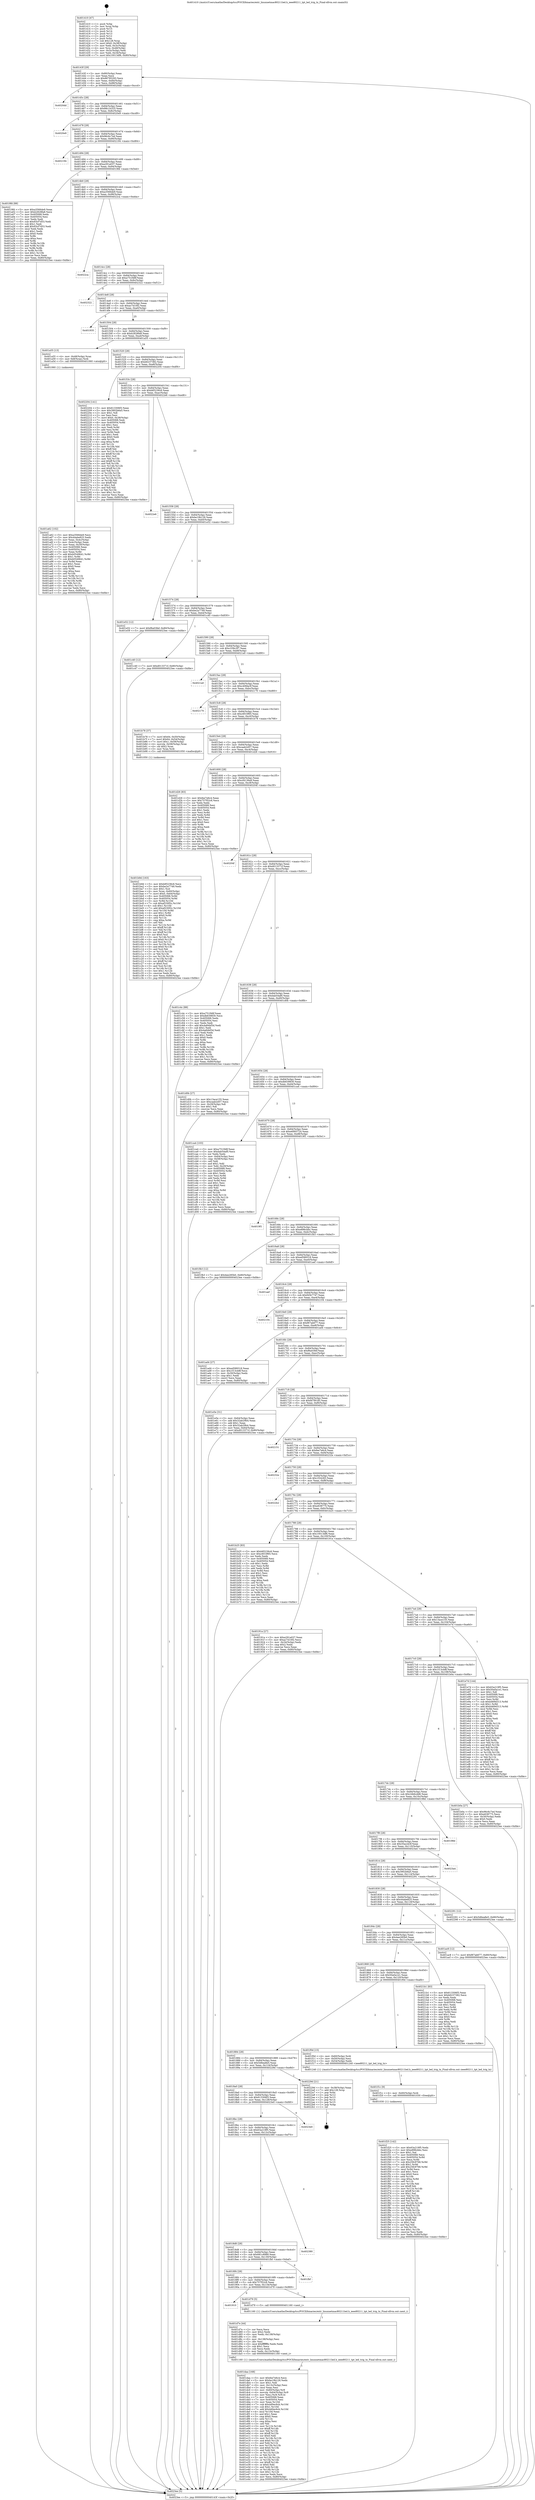 digraph "0x401410" {
  label = "0x401410 (/mnt/c/Users/mathe/Desktop/tcc/POCII/binaries/extr_linuxnetmac80211led.h_ieee80211_tpt_led_trig_tx_Final-ollvm.out::main(0))"
  labelloc = "t"
  node[shape=record]

  Entry [label="",width=0.3,height=0.3,shape=circle,fillcolor=black,style=filled]
  "0x40143f" [label="{
     0x40143f [29]\l
     | [instrs]\l
     &nbsp;&nbsp;0x40143f \<+3\>: mov -0x80(%rbp),%eax\l
     &nbsp;&nbsp;0x401442 \<+2\>: mov %eax,%ecx\l
     &nbsp;&nbsp;0x401444 \<+6\>: sub $0x86785293,%ecx\l
     &nbsp;&nbsp;0x40144a \<+6\>: mov %eax,-0x84(%rbp)\l
     &nbsp;&nbsp;0x401450 \<+6\>: mov %ecx,-0x88(%rbp)\l
     &nbsp;&nbsp;0x401456 \<+6\>: je 00000000004020dd \<main+0xccd\>\l
  }"]
  "0x4020dd" [label="{
     0x4020dd\l
  }", style=dashed]
  "0x40145c" [label="{
     0x40145c [28]\l
     | [instrs]\l
     &nbsp;&nbsp;0x40145c \<+5\>: jmp 0000000000401461 \<main+0x51\>\l
     &nbsp;&nbsp;0x401461 \<+6\>: mov -0x84(%rbp),%eax\l
     &nbsp;&nbsp;0x401467 \<+5\>: sub $0x88c1b325,%eax\l
     &nbsp;&nbsp;0x40146c \<+6\>: mov %eax,-0x8c(%rbp)\l
     &nbsp;&nbsp;0x401472 \<+6\>: je 00000000004020e9 \<main+0xcd9\>\l
  }"]
  Exit [label="",width=0.3,height=0.3,shape=circle,fillcolor=black,style=filled,peripheries=2]
  "0x4020e9" [label="{
     0x4020e9\l
  }", style=dashed]
  "0x401478" [label="{
     0x401478 [28]\l
     | [instrs]\l
     &nbsp;&nbsp;0x401478 \<+5\>: jmp 000000000040147d \<main+0x6d\>\l
     &nbsp;&nbsp;0x40147d \<+6\>: mov -0x84(%rbp),%eax\l
     &nbsp;&nbsp;0x401483 \<+5\>: sub $0x96c6c7ed,%eax\l
     &nbsp;&nbsp;0x401488 \<+6\>: mov %eax,-0x90(%rbp)\l
     &nbsp;&nbsp;0x40148e \<+6\>: je 0000000000402194 \<main+0xd84\>\l
  }"]
  "0x401f25" [label="{
     0x401f25 [142]\l
     | [instrs]\l
     &nbsp;&nbsp;0x401f25 \<+5\>: mov $0x63a219f5,%edx\l
     &nbsp;&nbsp;0x401f2a \<+5\>: mov $0xe896cbbc,%esi\l
     &nbsp;&nbsp;0x401f2f \<+2\>: mov $0x1,%al\l
     &nbsp;&nbsp;0x401f31 \<+7\>: mov 0x405068,%ecx\l
     &nbsp;&nbsp;0x401f38 \<+8\>: mov 0x405054,%r8d\l
     &nbsp;&nbsp;0x401f40 \<+3\>: mov %ecx,%r9d\l
     &nbsp;&nbsp;0x401f43 \<+7\>: sub $0x25fc9768,%r9d\l
     &nbsp;&nbsp;0x401f4a \<+4\>: sub $0x1,%r9d\l
     &nbsp;&nbsp;0x401f4e \<+7\>: add $0x25fc9768,%r9d\l
     &nbsp;&nbsp;0x401f55 \<+4\>: imul %r9d,%ecx\l
     &nbsp;&nbsp;0x401f59 \<+3\>: and $0x1,%ecx\l
     &nbsp;&nbsp;0x401f5c \<+3\>: cmp $0x0,%ecx\l
     &nbsp;&nbsp;0x401f5f \<+4\>: sete %r10b\l
     &nbsp;&nbsp;0x401f63 \<+4\>: cmp $0xa,%r8d\l
     &nbsp;&nbsp;0x401f67 \<+4\>: setl %r11b\l
     &nbsp;&nbsp;0x401f6b \<+3\>: mov %r10b,%bl\l
     &nbsp;&nbsp;0x401f6e \<+3\>: xor $0xff,%bl\l
     &nbsp;&nbsp;0x401f71 \<+3\>: mov %r11b,%r14b\l
     &nbsp;&nbsp;0x401f74 \<+4\>: xor $0xff,%r14b\l
     &nbsp;&nbsp;0x401f78 \<+2\>: xor $0x1,%al\l
     &nbsp;&nbsp;0x401f7a \<+3\>: mov %bl,%r15b\l
     &nbsp;&nbsp;0x401f7d \<+4\>: and $0xff,%r15b\l
     &nbsp;&nbsp;0x401f81 \<+3\>: and %al,%r10b\l
     &nbsp;&nbsp;0x401f84 \<+3\>: mov %r14b,%r12b\l
     &nbsp;&nbsp;0x401f87 \<+4\>: and $0xff,%r12b\l
     &nbsp;&nbsp;0x401f8b \<+3\>: and %al,%r11b\l
     &nbsp;&nbsp;0x401f8e \<+3\>: or %r10b,%r15b\l
     &nbsp;&nbsp;0x401f91 \<+3\>: or %r11b,%r12b\l
     &nbsp;&nbsp;0x401f94 \<+3\>: xor %r12b,%r15b\l
     &nbsp;&nbsp;0x401f97 \<+3\>: or %r14b,%bl\l
     &nbsp;&nbsp;0x401f9a \<+3\>: xor $0xff,%bl\l
     &nbsp;&nbsp;0x401f9d \<+2\>: or $0x1,%al\l
     &nbsp;&nbsp;0x401f9f \<+2\>: and %al,%bl\l
     &nbsp;&nbsp;0x401fa1 \<+3\>: or %bl,%r15b\l
     &nbsp;&nbsp;0x401fa4 \<+4\>: test $0x1,%r15b\l
     &nbsp;&nbsp;0x401fa8 \<+3\>: cmovne %esi,%edx\l
     &nbsp;&nbsp;0x401fab \<+3\>: mov %edx,-0x80(%rbp)\l
     &nbsp;&nbsp;0x401fae \<+5\>: jmp 00000000004023ee \<main+0xfde\>\l
  }"]
  "0x402194" [label="{
     0x402194\l
  }", style=dashed]
  "0x401494" [label="{
     0x401494 [28]\l
     | [instrs]\l
     &nbsp;&nbsp;0x401494 \<+5\>: jmp 0000000000401499 \<main+0x89\>\l
     &nbsp;&nbsp;0x401499 \<+6\>: mov -0x84(%rbp),%eax\l
     &nbsp;&nbsp;0x40149f \<+5\>: sub $0xa291a037,%eax\l
     &nbsp;&nbsp;0x4014a4 \<+6\>: mov %eax,-0x94(%rbp)\l
     &nbsp;&nbsp;0x4014aa \<+6\>: je 00000000004019fd \<main+0x5ed\>\l
  }"]
  "0x401f1c" [label="{
     0x401f1c [9]\l
     | [instrs]\l
     &nbsp;&nbsp;0x401f1c \<+4\>: mov -0x60(%rbp),%rdi\l
     &nbsp;&nbsp;0x401f20 \<+5\>: call 0000000000401030 \<free@plt\>\l
     | [calls]\l
     &nbsp;&nbsp;0x401030 \{1\} (unknown)\l
  }"]
  "0x4019fd" [label="{
     0x4019fd [88]\l
     | [instrs]\l
     &nbsp;&nbsp;0x4019fd \<+5\>: mov $0xa3566de9,%eax\l
     &nbsp;&nbsp;0x401a02 \<+5\>: mov $0xb2828fa8,%ecx\l
     &nbsp;&nbsp;0x401a07 \<+7\>: mov 0x405068,%edx\l
     &nbsp;&nbsp;0x401a0e \<+7\>: mov 0x405054,%esi\l
     &nbsp;&nbsp;0x401a15 \<+2\>: mov %edx,%edi\l
     &nbsp;&nbsp;0x401a17 \<+6\>: sub $0x93cf7d53,%edi\l
     &nbsp;&nbsp;0x401a1d \<+3\>: sub $0x1,%edi\l
     &nbsp;&nbsp;0x401a20 \<+6\>: add $0x93cf7d53,%edi\l
     &nbsp;&nbsp;0x401a26 \<+3\>: imul %edi,%edx\l
     &nbsp;&nbsp;0x401a29 \<+3\>: and $0x1,%edx\l
     &nbsp;&nbsp;0x401a2c \<+3\>: cmp $0x0,%edx\l
     &nbsp;&nbsp;0x401a2f \<+4\>: sete %r8b\l
     &nbsp;&nbsp;0x401a33 \<+3\>: cmp $0xa,%esi\l
     &nbsp;&nbsp;0x401a36 \<+4\>: setl %r9b\l
     &nbsp;&nbsp;0x401a3a \<+3\>: mov %r8b,%r10b\l
     &nbsp;&nbsp;0x401a3d \<+3\>: and %r9b,%r10b\l
     &nbsp;&nbsp;0x401a40 \<+3\>: xor %r9b,%r8b\l
     &nbsp;&nbsp;0x401a43 \<+3\>: or %r8b,%r10b\l
     &nbsp;&nbsp;0x401a46 \<+4\>: test $0x1,%r10b\l
     &nbsp;&nbsp;0x401a4a \<+3\>: cmovne %ecx,%eax\l
     &nbsp;&nbsp;0x401a4d \<+3\>: mov %eax,-0x80(%rbp)\l
     &nbsp;&nbsp;0x401a50 \<+5\>: jmp 00000000004023ee \<main+0xfde\>\l
  }"]
  "0x4014b0" [label="{
     0x4014b0 [28]\l
     | [instrs]\l
     &nbsp;&nbsp;0x4014b0 \<+5\>: jmp 00000000004014b5 \<main+0xa5\>\l
     &nbsp;&nbsp;0x4014b5 \<+6\>: mov -0x84(%rbp),%eax\l
     &nbsp;&nbsp;0x4014bb \<+5\>: sub $0xa3566de9,%eax\l
     &nbsp;&nbsp;0x4014c0 \<+6\>: mov %eax,-0x98(%rbp)\l
     &nbsp;&nbsp;0x4014c6 \<+6\>: je 00000000004022ca \<main+0xeba\>\l
  }"]
  "0x401daa" [label="{
     0x401daa [168]\l
     | [instrs]\l
     &nbsp;&nbsp;0x401daa \<+5\>: mov $0xfee7e6c4,%ecx\l
     &nbsp;&nbsp;0x401daf \<+5\>: mov $0xbe19b126,%edx\l
     &nbsp;&nbsp;0x401db4 \<+3\>: mov $0x1,%dil\l
     &nbsp;&nbsp;0x401db7 \<+6\>: mov -0x13c(%rbp),%esi\l
     &nbsp;&nbsp;0x401dbd \<+3\>: imul %eax,%esi\l
     &nbsp;&nbsp;0x401dc0 \<+4\>: mov -0x60(%rbp),%r8\l
     &nbsp;&nbsp;0x401dc4 \<+4\>: movslq -0x64(%rbp),%r9\l
     &nbsp;&nbsp;0x401dc8 \<+4\>: mov %esi,(%r8,%r9,4)\l
     &nbsp;&nbsp;0x401dcc \<+7\>: mov 0x405068,%eax\l
     &nbsp;&nbsp;0x401dd3 \<+7\>: mov 0x405054,%esi\l
     &nbsp;&nbsp;0x401dda \<+3\>: mov %eax,%r10d\l
     &nbsp;&nbsp;0x401ddd \<+7\>: sub $0x4d0ec6cb,%r10d\l
     &nbsp;&nbsp;0x401de4 \<+4\>: sub $0x1,%r10d\l
     &nbsp;&nbsp;0x401de8 \<+7\>: add $0x4d0ec6cb,%r10d\l
     &nbsp;&nbsp;0x401def \<+4\>: imul %r10d,%eax\l
     &nbsp;&nbsp;0x401df3 \<+3\>: and $0x1,%eax\l
     &nbsp;&nbsp;0x401df6 \<+3\>: cmp $0x0,%eax\l
     &nbsp;&nbsp;0x401df9 \<+4\>: sete %r11b\l
     &nbsp;&nbsp;0x401dfd \<+3\>: cmp $0xa,%esi\l
     &nbsp;&nbsp;0x401e00 \<+3\>: setl %bl\l
     &nbsp;&nbsp;0x401e03 \<+3\>: mov %r11b,%r14b\l
     &nbsp;&nbsp;0x401e06 \<+4\>: xor $0xff,%r14b\l
     &nbsp;&nbsp;0x401e0a \<+3\>: mov %bl,%r15b\l
     &nbsp;&nbsp;0x401e0d \<+4\>: xor $0xff,%r15b\l
     &nbsp;&nbsp;0x401e11 \<+4\>: xor $0x0,%dil\l
     &nbsp;&nbsp;0x401e15 \<+3\>: mov %r14b,%r12b\l
     &nbsp;&nbsp;0x401e18 \<+4\>: and $0x0,%r12b\l
     &nbsp;&nbsp;0x401e1c \<+3\>: and %dil,%r11b\l
     &nbsp;&nbsp;0x401e1f \<+3\>: mov %r15b,%r13b\l
     &nbsp;&nbsp;0x401e22 \<+4\>: and $0x0,%r13b\l
     &nbsp;&nbsp;0x401e26 \<+3\>: and %dil,%bl\l
     &nbsp;&nbsp;0x401e29 \<+3\>: or %r11b,%r12b\l
     &nbsp;&nbsp;0x401e2c \<+3\>: or %bl,%r13b\l
     &nbsp;&nbsp;0x401e2f \<+3\>: xor %r13b,%r12b\l
     &nbsp;&nbsp;0x401e32 \<+3\>: or %r15b,%r14b\l
     &nbsp;&nbsp;0x401e35 \<+4\>: xor $0xff,%r14b\l
     &nbsp;&nbsp;0x401e39 \<+4\>: or $0x0,%dil\l
     &nbsp;&nbsp;0x401e3d \<+3\>: and %dil,%r14b\l
     &nbsp;&nbsp;0x401e40 \<+3\>: or %r14b,%r12b\l
     &nbsp;&nbsp;0x401e43 \<+4\>: test $0x1,%r12b\l
     &nbsp;&nbsp;0x401e47 \<+3\>: cmovne %edx,%ecx\l
     &nbsp;&nbsp;0x401e4a \<+3\>: mov %ecx,-0x80(%rbp)\l
     &nbsp;&nbsp;0x401e4d \<+5\>: jmp 00000000004023ee \<main+0xfde\>\l
  }"]
  "0x4022ca" [label="{
     0x4022ca\l
  }", style=dashed]
  "0x4014cc" [label="{
     0x4014cc [28]\l
     | [instrs]\l
     &nbsp;&nbsp;0x4014cc \<+5\>: jmp 00000000004014d1 \<main+0xc1\>\l
     &nbsp;&nbsp;0x4014d1 \<+6\>: mov -0x84(%rbp),%eax\l
     &nbsp;&nbsp;0x4014d7 \<+5\>: sub $0xa751f48f,%eax\l
     &nbsp;&nbsp;0x4014dc \<+6\>: mov %eax,-0x9c(%rbp)\l
     &nbsp;&nbsp;0x4014e2 \<+6\>: je 0000000000402322 \<main+0xf12\>\l
  }"]
  "0x401d7e" [label="{
     0x401d7e [44]\l
     | [instrs]\l
     &nbsp;&nbsp;0x401d7e \<+2\>: xor %ecx,%ecx\l
     &nbsp;&nbsp;0x401d80 \<+5\>: mov $0x2,%edx\l
     &nbsp;&nbsp;0x401d85 \<+6\>: mov %edx,-0x138(%rbp)\l
     &nbsp;&nbsp;0x401d8b \<+1\>: cltd\l
     &nbsp;&nbsp;0x401d8c \<+6\>: mov -0x138(%rbp),%esi\l
     &nbsp;&nbsp;0x401d92 \<+2\>: idiv %esi\l
     &nbsp;&nbsp;0x401d94 \<+6\>: imul $0xfffffffe,%edx,%edx\l
     &nbsp;&nbsp;0x401d9a \<+3\>: sub $0x1,%ecx\l
     &nbsp;&nbsp;0x401d9d \<+2\>: sub %ecx,%edx\l
     &nbsp;&nbsp;0x401d9f \<+6\>: mov %edx,-0x13c(%rbp)\l
     &nbsp;&nbsp;0x401da5 \<+5\>: call 0000000000401160 \<next_i\>\l
     | [calls]\l
     &nbsp;&nbsp;0x401160 \{1\} (/mnt/c/Users/mathe/Desktop/tcc/POCII/binaries/extr_linuxnetmac80211led.h_ieee80211_tpt_led_trig_tx_Final-ollvm.out::next_i)\l
  }"]
  "0x402322" [label="{
     0x402322\l
  }", style=dashed]
  "0x4014e8" [label="{
     0x4014e8 [28]\l
     | [instrs]\l
     &nbsp;&nbsp;0x4014e8 \<+5\>: jmp 00000000004014ed \<main+0xdd\>\l
     &nbsp;&nbsp;0x4014ed \<+6\>: mov -0x84(%rbp),%eax\l
     &nbsp;&nbsp;0x4014f3 \<+5\>: sub $0xac7d10f2,%eax\l
     &nbsp;&nbsp;0x4014f8 \<+6\>: mov %eax,-0xa0(%rbp)\l
     &nbsp;&nbsp;0x4014fe \<+6\>: je 0000000000401935 \<main+0x525\>\l
  }"]
  "0x401910" [label="{
     0x401910\l
  }", style=dashed]
  "0x401935" [label="{
     0x401935\l
  }", style=dashed]
  "0x401504" [label="{
     0x401504 [28]\l
     | [instrs]\l
     &nbsp;&nbsp;0x401504 \<+5\>: jmp 0000000000401509 \<main+0xf9\>\l
     &nbsp;&nbsp;0x401509 \<+6\>: mov -0x84(%rbp),%eax\l
     &nbsp;&nbsp;0x40150f \<+5\>: sub $0xb2828fa8,%eax\l
     &nbsp;&nbsp;0x401514 \<+6\>: mov %eax,-0xa4(%rbp)\l
     &nbsp;&nbsp;0x40151a \<+6\>: je 0000000000401a55 \<main+0x645\>\l
  }"]
  "0x401d79" [label="{
     0x401d79 [5]\l
     | [instrs]\l
     &nbsp;&nbsp;0x401d79 \<+5\>: call 0000000000401160 \<next_i\>\l
     | [calls]\l
     &nbsp;&nbsp;0x401160 \{1\} (/mnt/c/Users/mathe/Desktop/tcc/POCII/binaries/extr_linuxnetmac80211led.h_ieee80211_tpt_led_trig_tx_Final-ollvm.out::next_i)\l
  }"]
  "0x401a55" [label="{
     0x401a55 [13]\l
     | [instrs]\l
     &nbsp;&nbsp;0x401a55 \<+4\>: mov -0x48(%rbp),%rax\l
     &nbsp;&nbsp;0x401a59 \<+4\>: mov 0x8(%rax),%rdi\l
     &nbsp;&nbsp;0x401a5d \<+5\>: call 0000000000401060 \<atoi@plt\>\l
     | [calls]\l
     &nbsp;&nbsp;0x401060 \{1\} (unknown)\l
  }"]
  "0x401520" [label="{
     0x401520 [28]\l
     | [instrs]\l
     &nbsp;&nbsp;0x401520 \<+5\>: jmp 0000000000401525 \<main+0x115\>\l
     &nbsp;&nbsp;0x401525 \<+6\>: mov -0x84(%rbp),%eax\l
     &nbsp;&nbsp;0x40152b \<+5\>: sub $0xb6237382,%eax\l
     &nbsp;&nbsp;0x401530 \<+6\>: mov %eax,-0xa8(%rbp)\l
     &nbsp;&nbsp;0x401536 \<+6\>: je 0000000000402204 \<main+0xdf4\>\l
  }"]
  "0x4018f4" [label="{
     0x4018f4 [28]\l
     | [instrs]\l
     &nbsp;&nbsp;0x4018f4 \<+5\>: jmp 00000000004018f9 \<main+0x4e9\>\l
     &nbsp;&nbsp;0x4018f9 \<+6\>: mov -0x84(%rbp),%eax\l
     &nbsp;&nbsp;0x4018ff \<+5\>: sub $0x757f52c6,%eax\l
     &nbsp;&nbsp;0x401904 \<+6\>: mov %eax,-0x134(%rbp)\l
     &nbsp;&nbsp;0x40190a \<+6\>: je 0000000000401d79 \<main+0x969\>\l
  }"]
  "0x402204" [label="{
     0x402204 [141]\l
     | [instrs]\l
     &nbsp;&nbsp;0x402204 \<+5\>: mov $0x613306f3,%eax\l
     &nbsp;&nbsp;0x402209 \<+5\>: mov $0x3902b6a5,%ecx\l
     &nbsp;&nbsp;0x40220e \<+2\>: mov $0x1,%dl\l
     &nbsp;&nbsp;0x402210 \<+2\>: xor %esi,%esi\l
     &nbsp;&nbsp;0x402212 \<+7\>: movl $0x0,-0x38(%rbp)\l
     &nbsp;&nbsp;0x402219 \<+7\>: mov 0x405068,%edi\l
     &nbsp;&nbsp;0x402220 \<+8\>: mov 0x405054,%r8d\l
     &nbsp;&nbsp;0x402228 \<+3\>: sub $0x1,%esi\l
     &nbsp;&nbsp;0x40222b \<+3\>: mov %edi,%r9d\l
     &nbsp;&nbsp;0x40222e \<+3\>: add %esi,%r9d\l
     &nbsp;&nbsp;0x402231 \<+4\>: imul %r9d,%edi\l
     &nbsp;&nbsp;0x402235 \<+3\>: and $0x1,%edi\l
     &nbsp;&nbsp;0x402238 \<+3\>: cmp $0x0,%edi\l
     &nbsp;&nbsp;0x40223b \<+4\>: sete %r10b\l
     &nbsp;&nbsp;0x40223f \<+4\>: cmp $0xa,%r8d\l
     &nbsp;&nbsp;0x402243 \<+4\>: setl %r11b\l
     &nbsp;&nbsp;0x402247 \<+3\>: mov %r10b,%bl\l
     &nbsp;&nbsp;0x40224a \<+3\>: xor $0xff,%bl\l
     &nbsp;&nbsp;0x40224d \<+3\>: mov %r11b,%r14b\l
     &nbsp;&nbsp;0x402250 \<+4\>: xor $0xff,%r14b\l
     &nbsp;&nbsp;0x402254 \<+3\>: xor $0x1,%dl\l
     &nbsp;&nbsp;0x402257 \<+3\>: mov %bl,%r15b\l
     &nbsp;&nbsp;0x40225a \<+4\>: and $0xff,%r15b\l
     &nbsp;&nbsp;0x40225e \<+3\>: and %dl,%r10b\l
     &nbsp;&nbsp;0x402261 \<+3\>: mov %r14b,%r12b\l
     &nbsp;&nbsp;0x402264 \<+4\>: and $0xff,%r12b\l
     &nbsp;&nbsp;0x402268 \<+3\>: and %dl,%r11b\l
     &nbsp;&nbsp;0x40226b \<+3\>: or %r10b,%r15b\l
     &nbsp;&nbsp;0x40226e \<+3\>: or %r11b,%r12b\l
     &nbsp;&nbsp;0x402271 \<+3\>: xor %r12b,%r15b\l
     &nbsp;&nbsp;0x402274 \<+3\>: or %r14b,%bl\l
     &nbsp;&nbsp;0x402277 \<+3\>: xor $0xff,%bl\l
     &nbsp;&nbsp;0x40227a \<+3\>: or $0x1,%dl\l
     &nbsp;&nbsp;0x40227d \<+2\>: and %dl,%bl\l
     &nbsp;&nbsp;0x40227f \<+3\>: or %bl,%r15b\l
     &nbsp;&nbsp;0x402282 \<+4\>: test $0x1,%r15b\l
     &nbsp;&nbsp;0x402286 \<+3\>: cmovne %ecx,%eax\l
     &nbsp;&nbsp;0x402289 \<+3\>: mov %eax,-0x80(%rbp)\l
     &nbsp;&nbsp;0x40228c \<+5\>: jmp 00000000004023ee \<main+0xfde\>\l
  }"]
  "0x40153c" [label="{
     0x40153c [28]\l
     | [instrs]\l
     &nbsp;&nbsp;0x40153c \<+5\>: jmp 0000000000401541 \<main+0x131\>\l
     &nbsp;&nbsp;0x401541 \<+6\>: mov -0x84(%rbp),%eax\l
     &nbsp;&nbsp;0x401547 \<+5\>: sub $0xb85236c6,%eax\l
     &nbsp;&nbsp;0x40154c \<+6\>: mov %eax,-0xac(%rbp)\l
     &nbsp;&nbsp;0x401552 \<+6\>: je 00000000004022e6 \<main+0xed6\>\l
  }"]
  "0x401fbf" [label="{
     0x401fbf\l
  }", style=dashed]
  "0x4022e6" [label="{
     0x4022e6\l
  }", style=dashed]
  "0x401558" [label="{
     0x401558 [28]\l
     | [instrs]\l
     &nbsp;&nbsp;0x401558 \<+5\>: jmp 000000000040155d \<main+0x14d\>\l
     &nbsp;&nbsp;0x40155d \<+6\>: mov -0x84(%rbp),%eax\l
     &nbsp;&nbsp;0x401563 \<+5\>: sub $0xbe19b126,%eax\l
     &nbsp;&nbsp;0x401568 \<+6\>: mov %eax,-0xb0(%rbp)\l
     &nbsp;&nbsp;0x40156e \<+6\>: je 0000000000401e52 \<main+0xa42\>\l
  }"]
  "0x4018d8" [label="{
     0x4018d8 [28]\l
     | [instrs]\l
     &nbsp;&nbsp;0x4018d8 \<+5\>: jmp 00000000004018dd \<main+0x4cd\>\l
     &nbsp;&nbsp;0x4018dd \<+6\>: mov -0x84(%rbp),%eax\l
     &nbsp;&nbsp;0x4018e3 \<+5\>: sub $0x681c8989,%eax\l
     &nbsp;&nbsp;0x4018e8 \<+6\>: mov %eax,-0x130(%rbp)\l
     &nbsp;&nbsp;0x4018ee \<+6\>: je 0000000000401fbf \<main+0xbaf\>\l
  }"]
  "0x401e52" [label="{
     0x401e52 [12]\l
     | [instrs]\l
     &nbsp;&nbsp;0x401e52 \<+7\>: movl $0xf6a03fef,-0x80(%rbp)\l
     &nbsp;&nbsp;0x401e59 \<+5\>: jmp 00000000004023ee \<main+0xfde\>\l
  }"]
  "0x401574" [label="{
     0x401574 [28]\l
     | [instrs]\l
     &nbsp;&nbsp;0x401574 \<+5\>: jmp 0000000000401579 \<main+0x169\>\l
     &nbsp;&nbsp;0x401579 \<+6\>: mov -0x84(%rbp),%eax\l
     &nbsp;&nbsp;0x40157f \<+5\>: sub $0xbe2a7749,%eax\l
     &nbsp;&nbsp;0x401584 \<+6\>: mov %eax,-0xb4(%rbp)\l
     &nbsp;&nbsp;0x40158a \<+6\>: je 0000000000401c40 \<main+0x830\>\l
  }"]
  "0x402380" [label="{
     0x402380\l
  }", style=dashed]
  "0x401c40" [label="{
     0x401c40 [12]\l
     | [instrs]\l
     &nbsp;&nbsp;0x401c40 \<+7\>: movl $0xd013371f,-0x80(%rbp)\l
     &nbsp;&nbsp;0x401c47 \<+5\>: jmp 00000000004023ee \<main+0xfde\>\l
  }"]
  "0x401590" [label="{
     0x401590 [28]\l
     | [instrs]\l
     &nbsp;&nbsp;0x401590 \<+5\>: jmp 0000000000401595 \<main+0x185\>\l
     &nbsp;&nbsp;0x401595 \<+6\>: mov -0x84(%rbp),%eax\l
     &nbsp;&nbsp;0x40159b \<+5\>: sub $0xc336c3f7,%eax\l
     &nbsp;&nbsp;0x4015a0 \<+6\>: mov %eax,-0xb8(%rbp)\l
     &nbsp;&nbsp;0x4015a6 \<+6\>: je 00000000004021a0 \<main+0xd90\>\l
  }"]
  "0x4018bc" [label="{
     0x4018bc [28]\l
     | [instrs]\l
     &nbsp;&nbsp;0x4018bc \<+5\>: jmp 00000000004018c1 \<main+0x4b1\>\l
     &nbsp;&nbsp;0x4018c1 \<+6\>: mov -0x84(%rbp),%eax\l
     &nbsp;&nbsp;0x4018c7 \<+5\>: sub $0x63a219f5,%eax\l
     &nbsp;&nbsp;0x4018cc \<+6\>: mov %eax,-0x12c(%rbp)\l
     &nbsp;&nbsp;0x4018d2 \<+6\>: je 0000000000402380 \<main+0xf70\>\l
  }"]
  "0x4021a0" [label="{
     0x4021a0\l
  }", style=dashed]
  "0x4015ac" [label="{
     0x4015ac [28]\l
     | [instrs]\l
     &nbsp;&nbsp;0x4015ac \<+5\>: jmp 00000000004015b1 \<main+0x1a1\>\l
     &nbsp;&nbsp;0x4015b1 \<+6\>: mov -0x84(%rbp),%eax\l
     &nbsp;&nbsp;0x4015b7 \<+5\>: sub $0xc40fda3f,%eax\l
     &nbsp;&nbsp;0x4015bc \<+6\>: mov %eax,-0xbc(%rbp)\l
     &nbsp;&nbsp;0x4015c2 \<+6\>: je 0000000000402170 \<main+0xd60\>\l
  }"]
  "0x4023e0" [label="{
     0x4023e0\l
  }", style=dashed]
  "0x402170" [label="{
     0x402170\l
  }", style=dashed]
  "0x4015c8" [label="{
     0x4015c8 [28]\l
     | [instrs]\l
     &nbsp;&nbsp;0x4015c8 \<+5\>: jmp 00000000004015cd \<main+0x1bd\>\l
     &nbsp;&nbsp;0x4015cd \<+6\>: mov -0x84(%rbp),%eax\l
     &nbsp;&nbsp;0x4015d3 \<+5\>: sub $0xc6f10f65,%eax\l
     &nbsp;&nbsp;0x4015d8 \<+6\>: mov %eax,-0xc0(%rbp)\l
     &nbsp;&nbsp;0x4015de \<+6\>: je 0000000000401b78 \<main+0x768\>\l
  }"]
  "0x4018a0" [label="{
     0x4018a0 [28]\l
     | [instrs]\l
     &nbsp;&nbsp;0x4018a0 \<+5\>: jmp 00000000004018a5 \<main+0x495\>\l
     &nbsp;&nbsp;0x4018a5 \<+6\>: mov -0x84(%rbp),%eax\l
     &nbsp;&nbsp;0x4018ab \<+5\>: sub $0x613306f3,%eax\l
     &nbsp;&nbsp;0x4018b0 \<+6\>: mov %eax,-0x128(%rbp)\l
     &nbsp;&nbsp;0x4018b6 \<+6\>: je 00000000004023e0 \<main+0xfd0\>\l
  }"]
  "0x401b78" [label="{
     0x401b78 [37]\l
     | [instrs]\l
     &nbsp;&nbsp;0x401b78 \<+7\>: movl $0x64,-0x50(%rbp)\l
     &nbsp;&nbsp;0x401b7f \<+7\>: movl $0x64,-0x54(%rbp)\l
     &nbsp;&nbsp;0x401b86 \<+7\>: movl $0x1,-0x58(%rbp)\l
     &nbsp;&nbsp;0x401b8d \<+4\>: movslq -0x58(%rbp),%rax\l
     &nbsp;&nbsp;0x401b91 \<+4\>: shl $0x2,%rax\l
     &nbsp;&nbsp;0x401b95 \<+3\>: mov %rax,%rdi\l
     &nbsp;&nbsp;0x401b98 \<+5\>: call 0000000000401050 \<malloc@plt\>\l
     | [calls]\l
     &nbsp;&nbsp;0x401050 \{1\} (unknown)\l
  }"]
  "0x4015e4" [label="{
     0x4015e4 [28]\l
     | [instrs]\l
     &nbsp;&nbsp;0x4015e4 \<+5\>: jmp 00000000004015e9 \<main+0x1d9\>\l
     &nbsp;&nbsp;0x4015e9 \<+6\>: mov -0x84(%rbp),%eax\l
     &nbsp;&nbsp;0x4015ef \<+5\>: sub $0xcaab2d57,%eax\l
     &nbsp;&nbsp;0x4015f4 \<+6\>: mov %eax,-0xc4(%rbp)\l
     &nbsp;&nbsp;0x4015fa \<+6\>: je 0000000000401d26 \<main+0x916\>\l
  }"]
  "0x40229d" [label="{
     0x40229d [21]\l
     | [instrs]\l
     &nbsp;&nbsp;0x40229d \<+3\>: mov -0x38(%rbp),%eax\l
     &nbsp;&nbsp;0x4022a0 \<+7\>: add $0x128,%rsp\l
     &nbsp;&nbsp;0x4022a7 \<+1\>: pop %rbx\l
     &nbsp;&nbsp;0x4022a8 \<+2\>: pop %r12\l
     &nbsp;&nbsp;0x4022aa \<+2\>: pop %r13\l
     &nbsp;&nbsp;0x4022ac \<+2\>: pop %r14\l
     &nbsp;&nbsp;0x4022ae \<+2\>: pop %r15\l
     &nbsp;&nbsp;0x4022b0 \<+1\>: pop %rbp\l
     &nbsp;&nbsp;0x4022b1 \<+1\>: ret\l
  }"]
  "0x401d26" [label="{
     0x401d26 [83]\l
     | [instrs]\l
     &nbsp;&nbsp;0x401d26 \<+5\>: mov $0xfee7e6c4,%eax\l
     &nbsp;&nbsp;0x401d2b \<+5\>: mov $0x757f52c6,%ecx\l
     &nbsp;&nbsp;0x401d30 \<+2\>: xor %edx,%edx\l
     &nbsp;&nbsp;0x401d32 \<+7\>: mov 0x405068,%esi\l
     &nbsp;&nbsp;0x401d39 \<+7\>: mov 0x405054,%edi\l
     &nbsp;&nbsp;0x401d40 \<+3\>: sub $0x1,%edx\l
     &nbsp;&nbsp;0x401d43 \<+3\>: mov %esi,%r8d\l
     &nbsp;&nbsp;0x401d46 \<+3\>: add %edx,%r8d\l
     &nbsp;&nbsp;0x401d49 \<+4\>: imul %r8d,%esi\l
     &nbsp;&nbsp;0x401d4d \<+3\>: and $0x1,%esi\l
     &nbsp;&nbsp;0x401d50 \<+3\>: cmp $0x0,%esi\l
     &nbsp;&nbsp;0x401d53 \<+4\>: sete %r9b\l
     &nbsp;&nbsp;0x401d57 \<+3\>: cmp $0xa,%edi\l
     &nbsp;&nbsp;0x401d5a \<+4\>: setl %r10b\l
     &nbsp;&nbsp;0x401d5e \<+3\>: mov %r9b,%r11b\l
     &nbsp;&nbsp;0x401d61 \<+3\>: and %r10b,%r11b\l
     &nbsp;&nbsp;0x401d64 \<+3\>: xor %r10b,%r9b\l
     &nbsp;&nbsp;0x401d67 \<+3\>: or %r9b,%r11b\l
     &nbsp;&nbsp;0x401d6a \<+4\>: test $0x1,%r11b\l
     &nbsp;&nbsp;0x401d6e \<+3\>: cmovne %ecx,%eax\l
     &nbsp;&nbsp;0x401d71 \<+3\>: mov %eax,-0x80(%rbp)\l
     &nbsp;&nbsp;0x401d74 \<+5\>: jmp 00000000004023ee \<main+0xfde\>\l
  }"]
  "0x401600" [label="{
     0x401600 [28]\l
     | [instrs]\l
     &nbsp;&nbsp;0x401600 \<+5\>: jmp 0000000000401605 \<main+0x1f5\>\l
     &nbsp;&nbsp;0x401605 \<+6\>: mov -0x84(%rbp),%eax\l
     &nbsp;&nbsp;0x40160b \<+5\>: sub $0xcf4136a9,%eax\l
     &nbsp;&nbsp;0x401610 \<+6\>: mov %eax,-0xc8(%rbp)\l
     &nbsp;&nbsp;0x401616 \<+6\>: je 000000000040204f \<main+0xc3f\>\l
  }"]
  "0x401884" [label="{
     0x401884 [28]\l
     | [instrs]\l
     &nbsp;&nbsp;0x401884 \<+5\>: jmp 0000000000401889 \<main+0x479\>\l
     &nbsp;&nbsp;0x401889 \<+6\>: mov -0x84(%rbp),%eax\l
     &nbsp;&nbsp;0x40188f \<+5\>: sub $0x5d6ea8e5,%eax\l
     &nbsp;&nbsp;0x401894 \<+6\>: mov %eax,-0x124(%rbp)\l
     &nbsp;&nbsp;0x40189a \<+6\>: je 000000000040229d \<main+0xe8d\>\l
  }"]
  "0x40204f" [label="{
     0x40204f\l
  }", style=dashed]
  "0x40161c" [label="{
     0x40161c [28]\l
     | [instrs]\l
     &nbsp;&nbsp;0x40161c \<+5\>: jmp 0000000000401621 \<main+0x211\>\l
     &nbsp;&nbsp;0x401621 \<+6\>: mov -0x84(%rbp),%eax\l
     &nbsp;&nbsp;0x401627 \<+5\>: sub $0xd013371f,%eax\l
     &nbsp;&nbsp;0x40162c \<+6\>: mov %eax,-0xcc(%rbp)\l
     &nbsp;&nbsp;0x401632 \<+6\>: je 0000000000401c4c \<main+0x83c\>\l
  }"]
  "0x401f0d" [label="{
     0x401f0d [15]\l
     | [instrs]\l
     &nbsp;&nbsp;0x401f0d \<+4\>: mov -0x60(%rbp),%rdi\l
     &nbsp;&nbsp;0x401f11 \<+3\>: mov -0x50(%rbp),%esi\l
     &nbsp;&nbsp;0x401f14 \<+3\>: mov -0x54(%rbp),%edx\l
     &nbsp;&nbsp;0x401f17 \<+5\>: call 0000000000401240 \<ieee80211_tpt_led_trig_tx\>\l
     | [calls]\l
     &nbsp;&nbsp;0x401240 \{1\} (/mnt/c/Users/mathe/Desktop/tcc/POCII/binaries/extr_linuxnetmac80211led.h_ieee80211_tpt_led_trig_tx_Final-ollvm.out::ieee80211_tpt_led_trig_tx)\l
  }"]
  "0x401c4c" [label="{
     0x401c4c [88]\l
     | [instrs]\l
     &nbsp;&nbsp;0x401c4c \<+5\>: mov $0xa751f48f,%eax\l
     &nbsp;&nbsp;0x401c51 \<+5\>: mov $0xdb639830,%ecx\l
     &nbsp;&nbsp;0x401c56 \<+7\>: mov 0x405068,%edx\l
     &nbsp;&nbsp;0x401c5d \<+7\>: mov 0x405054,%esi\l
     &nbsp;&nbsp;0x401c64 \<+2\>: mov %edx,%edi\l
     &nbsp;&nbsp;0x401c66 \<+6\>: add $0x4a84bf3d,%edi\l
     &nbsp;&nbsp;0x401c6c \<+3\>: sub $0x1,%edi\l
     &nbsp;&nbsp;0x401c6f \<+6\>: sub $0x4a84bf3d,%edi\l
     &nbsp;&nbsp;0x401c75 \<+3\>: imul %edi,%edx\l
     &nbsp;&nbsp;0x401c78 \<+3\>: and $0x1,%edx\l
     &nbsp;&nbsp;0x401c7b \<+3\>: cmp $0x0,%edx\l
     &nbsp;&nbsp;0x401c7e \<+4\>: sete %r8b\l
     &nbsp;&nbsp;0x401c82 \<+3\>: cmp $0xa,%esi\l
     &nbsp;&nbsp;0x401c85 \<+4\>: setl %r9b\l
     &nbsp;&nbsp;0x401c89 \<+3\>: mov %r8b,%r10b\l
     &nbsp;&nbsp;0x401c8c \<+3\>: and %r9b,%r10b\l
     &nbsp;&nbsp;0x401c8f \<+3\>: xor %r9b,%r8b\l
     &nbsp;&nbsp;0x401c92 \<+3\>: or %r8b,%r10b\l
     &nbsp;&nbsp;0x401c95 \<+4\>: test $0x1,%r10b\l
     &nbsp;&nbsp;0x401c99 \<+3\>: cmovne %ecx,%eax\l
     &nbsp;&nbsp;0x401c9c \<+3\>: mov %eax,-0x80(%rbp)\l
     &nbsp;&nbsp;0x401c9f \<+5\>: jmp 00000000004023ee \<main+0xfde\>\l
  }"]
  "0x401638" [label="{
     0x401638 [28]\l
     | [instrs]\l
     &nbsp;&nbsp;0x401638 \<+5\>: jmp 000000000040163d \<main+0x22d\>\l
     &nbsp;&nbsp;0x40163d \<+6\>: mov -0x84(%rbp),%eax\l
     &nbsp;&nbsp;0x401643 \<+5\>: sub $0xdab54af0,%eax\l
     &nbsp;&nbsp;0x401648 \<+6\>: mov %eax,-0xd0(%rbp)\l
     &nbsp;&nbsp;0x40164e \<+6\>: je 0000000000401d0b \<main+0x8fb\>\l
  }"]
  "0x401868" [label="{
     0x401868 [28]\l
     | [instrs]\l
     &nbsp;&nbsp;0x401868 \<+5\>: jmp 000000000040186d \<main+0x45d\>\l
     &nbsp;&nbsp;0x40186d \<+6\>: mov -0x84(%rbp),%eax\l
     &nbsp;&nbsp;0x401873 \<+5\>: sub $0x50a0a1e1,%eax\l
     &nbsp;&nbsp;0x401878 \<+6\>: mov %eax,-0x120(%rbp)\l
     &nbsp;&nbsp;0x40187e \<+6\>: je 0000000000401f0d \<main+0xafd\>\l
  }"]
  "0x401d0b" [label="{
     0x401d0b [27]\l
     | [instrs]\l
     &nbsp;&nbsp;0x401d0b \<+5\>: mov $0x13ace155,%eax\l
     &nbsp;&nbsp;0x401d10 \<+5\>: mov $0xcaab2d57,%ecx\l
     &nbsp;&nbsp;0x401d15 \<+3\>: mov -0x29(%rbp),%dl\l
     &nbsp;&nbsp;0x401d18 \<+3\>: test $0x1,%dl\l
     &nbsp;&nbsp;0x401d1b \<+3\>: cmovne %ecx,%eax\l
     &nbsp;&nbsp;0x401d1e \<+3\>: mov %eax,-0x80(%rbp)\l
     &nbsp;&nbsp;0x401d21 \<+5\>: jmp 00000000004023ee \<main+0xfde\>\l
  }"]
  "0x401654" [label="{
     0x401654 [28]\l
     | [instrs]\l
     &nbsp;&nbsp;0x401654 \<+5\>: jmp 0000000000401659 \<main+0x249\>\l
     &nbsp;&nbsp;0x401659 \<+6\>: mov -0x84(%rbp),%eax\l
     &nbsp;&nbsp;0x40165f \<+5\>: sub $0xdb639830,%eax\l
     &nbsp;&nbsp;0x401664 \<+6\>: mov %eax,-0xd4(%rbp)\l
     &nbsp;&nbsp;0x40166a \<+6\>: je 0000000000401ca4 \<main+0x894\>\l
  }"]
  "0x4021b1" [label="{
     0x4021b1 [83]\l
     | [instrs]\l
     &nbsp;&nbsp;0x4021b1 \<+5\>: mov $0x613306f3,%eax\l
     &nbsp;&nbsp;0x4021b6 \<+5\>: mov $0xb6237382,%ecx\l
     &nbsp;&nbsp;0x4021bb \<+2\>: xor %edx,%edx\l
     &nbsp;&nbsp;0x4021bd \<+7\>: mov 0x405068,%esi\l
     &nbsp;&nbsp;0x4021c4 \<+7\>: mov 0x405054,%edi\l
     &nbsp;&nbsp;0x4021cb \<+3\>: sub $0x1,%edx\l
     &nbsp;&nbsp;0x4021ce \<+3\>: mov %esi,%r8d\l
     &nbsp;&nbsp;0x4021d1 \<+3\>: add %edx,%r8d\l
     &nbsp;&nbsp;0x4021d4 \<+4\>: imul %r8d,%esi\l
     &nbsp;&nbsp;0x4021d8 \<+3\>: and $0x1,%esi\l
     &nbsp;&nbsp;0x4021db \<+3\>: cmp $0x0,%esi\l
     &nbsp;&nbsp;0x4021de \<+4\>: sete %r9b\l
     &nbsp;&nbsp;0x4021e2 \<+3\>: cmp $0xa,%edi\l
     &nbsp;&nbsp;0x4021e5 \<+4\>: setl %r10b\l
     &nbsp;&nbsp;0x4021e9 \<+3\>: mov %r9b,%r11b\l
     &nbsp;&nbsp;0x4021ec \<+3\>: and %r10b,%r11b\l
     &nbsp;&nbsp;0x4021ef \<+3\>: xor %r10b,%r9b\l
     &nbsp;&nbsp;0x4021f2 \<+3\>: or %r9b,%r11b\l
     &nbsp;&nbsp;0x4021f5 \<+4\>: test $0x1,%r11b\l
     &nbsp;&nbsp;0x4021f9 \<+3\>: cmovne %ecx,%eax\l
     &nbsp;&nbsp;0x4021fc \<+3\>: mov %eax,-0x80(%rbp)\l
     &nbsp;&nbsp;0x4021ff \<+5\>: jmp 00000000004023ee \<main+0xfde\>\l
  }"]
  "0x401ca4" [label="{
     0x401ca4 [103]\l
     | [instrs]\l
     &nbsp;&nbsp;0x401ca4 \<+5\>: mov $0xa751f48f,%eax\l
     &nbsp;&nbsp;0x401ca9 \<+5\>: mov $0xdab54af0,%ecx\l
     &nbsp;&nbsp;0x401cae \<+2\>: xor %edx,%edx\l
     &nbsp;&nbsp;0x401cb0 \<+3\>: mov -0x64(%rbp),%esi\l
     &nbsp;&nbsp;0x401cb3 \<+3\>: cmp -0x58(%rbp),%esi\l
     &nbsp;&nbsp;0x401cb6 \<+4\>: setl %dil\l
     &nbsp;&nbsp;0x401cba \<+4\>: and $0x1,%dil\l
     &nbsp;&nbsp;0x401cbe \<+4\>: mov %dil,-0x29(%rbp)\l
     &nbsp;&nbsp;0x401cc2 \<+7\>: mov 0x405068,%esi\l
     &nbsp;&nbsp;0x401cc9 \<+8\>: mov 0x405054,%r8d\l
     &nbsp;&nbsp;0x401cd1 \<+3\>: sub $0x1,%edx\l
     &nbsp;&nbsp;0x401cd4 \<+3\>: mov %esi,%r9d\l
     &nbsp;&nbsp;0x401cd7 \<+3\>: add %edx,%r9d\l
     &nbsp;&nbsp;0x401cda \<+4\>: imul %r9d,%esi\l
     &nbsp;&nbsp;0x401cde \<+3\>: and $0x1,%esi\l
     &nbsp;&nbsp;0x401ce1 \<+3\>: cmp $0x0,%esi\l
     &nbsp;&nbsp;0x401ce4 \<+4\>: sete %dil\l
     &nbsp;&nbsp;0x401ce8 \<+4\>: cmp $0xa,%r8d\l
     &nbsp;&nbsp;0x401cec \<+4\>: setl %r10b\l
     &nbsp;&nbsp;0x401cf0 \<+3\>: mov %dil,%r11b\l
     &nbsp;&nbsp;0x401cf3 \<+3\>: and %r10b,%r11b\l
     &nbsp;&nbsp;0x401cf6 \<+3\>: xor %r10b,%dil\l
     &nbsp;&nbsp;0x401cf9 \<+3\>: or %dil,%r11b\l
     &nbsp;&nbsp;0x401cfc \<+4\>: test $0x1,%r11b\l
     &nbsp;&nbsp;0x401d00 \<+3\>: cmovne %ecx,%eax\l
     &nbsp;&nbsp;0x401d03 \<+3\>: mov %eax,-0x80(%rbp)\l
     &nbsp;&nbsp;0x401d06 \<+5\>: jmp 00000000004023ee \<main+0xfde\>\l
  }"]
  "0x401670" [label="{
     0x401670 [28]\l
     | [instrs]\l
     &nbsp;&nbsp;0x401670 \<+5\>: jmp 0000000000401675 \<main+0x265\>\l
     &nbsp;&nbsp;0x401675 \<+6\>: mov -0x84(%rbp),%eax\l
     &nbsp;&nbsp;0x40167b \<+5\>: sub $0xe6993724,%eax\l
     &nbsp;&nbsp;0x401680 \<+6\>: mov %eax,-0xd8(%rbp)\l
     &nbsp;&nbsp;0x401686 \<+6\>: je 00000000004019f1 \<main+0x5e1\>\l
  }"]
  "0x401b9d" [label="{
     0x401b9d [163]\l
     | [instrs]\l
     &nbsp;&nbsp;0x401b9d \<+5\>: mov $0xb85236c6,%ecx\l
     &nbsp;&nbsp;0x401ba2 \<+5\>: mov $0xbe2a7749,%edx\l
     &nbsp;&nbsp;0x401ba7 \<+3\>: mov $0x1,%sil\l
     &nbsp;&nbsp;0x401baa \<+4\>: mov %rax,-0x60(%rbp)\l
     &nbsp;&nbsp;0x401bae \<+7\>: movl $0x0,-0x64(%rbp)\l
     &nbsp;&nbsp;0x401bb5 \<+8\>: mov 0x405068,%r8d\l
     &nbsp;&nbsp;0x401bbd \<+8\>: mov 0x405054,%r9d\l
     &nbsp;&nbsp;0x401bc5 \<+3\>: mov %r8d,%r10d\l
     &nbsp;&nbsp;0x401bc8 \<+7\>: sub $0xaf230f2c,%r10d\l
     &nbsp;&nbsp;0x401bcf \<+4\>: sub $0x1,%r10d\l
     &nbsp;&nbsp;0x401bd3 \<+7\>: add $0xaf230f2c,%r10d\l
     &nbsp;&nbsp;0x401bda \<+4\>: imul %r10d,%r8d\l
     &nbsp;&nbsp;0x401bde \<+4\>: and $0x1,%r8d\l
     &nbsp;&nbsp;0x401be2 \<+4\>: cmp $0x0,%r8d\l
     &nbsp;&nbsp;0x401be6 \<+4\>: sete %r11b\l
     &nbsp;&nbsp;0x401bea \<+4\>: cmp $0xa,%r9d\l
     &nbsp;&nbsp;0x401bee \<+3\>: setl %bl\l
     &nbsp;&nbsp;0x401bf1 \<+3\>: mov %r11b,%r14b\l
     &nbsp;&nbsp;0x401bf4 \<+4\>: xor $0xff,%r14b\l
     &nbsp;&nbsp;0x401bf8 \<+3\>: mov %bl,%r15b\l
     &nbsp;&nbsp;0x401bfb \<+4\>: xor $0xff,%r15b\l
     &nbsp;&nbsp;0x401bff \<+4\>: xor $0x0,%sil\l
     &nbsp;&nbsp;0x401c03 \<+3\>: mov %r14b,%r12b\l
     &nbsp;&nbsp;0x401c06 \<+4\>: and $0x0,%r12b\l
     &nbsp;&nbsp;0x401c0a \<+3\>: and %sil,%r11b\l
     &nbsp;&nbsp;0x401c0d \<+3\>: mov %r15b,%r13b\l
     &nbsp;&nbsp;0x401c10 \<+4\>: and $0x0,%r13b\l
     &nbsp;&nbsp;0x401c14 \<+3\>: and %sil,%bl\l
     &nbsp;&nbsp;0x401c17 \<+3\>: or %r11b,%r12b\l
     &nbsp;&nbsp;0x401c1a \<+3\>: or %bl,%r13b\l
     &nbsp;&nbsp;0x401c1d \<+3\>: xor %r13b,%r12b\l
     &nbsp;&nbsp;0x401c20 \<+3\>: or %r15b,%r14b\l
     &nbsp;&nbsp;0x401c23 \<+4\>: xor $0xff,%r14b\l
     &nbsp;&nbsp;0x401c27 \<+4\>: or $0x0,%sil\l
     &nbsp;&nbsp;0x401c2b \<+3\>: and %sil,%r14b\l
     &nbsp;&nbsp;0x401c2e \<+3\>: or %r14b,%r12b\l
     &nbsp;&nbsp;0x401c31 \<+4\>: test $0x1,%r12b\l
     &nbsp;&nbsp;0x401c35 \<+3\>: cmovne %edx,%ecx\l
     &nbsp;&nbsp;0x401c38 \<+3\>: mov %ecx,-0x80(%rbp)\l
     &nbsp;&nbsp;0x401c3b \<+5\>: jmp 00000000004023ee \<main+0xfde\>\l
  }"]
  "0x4019f1" [label="{
     0x4019f1\l
  }", style=dashed]
  "0x40168c" [label="{
     0x40168c [28]\l
     | [instrs]\l
     &nbsp;&nbsp;0x40168c \<+5\>: jmp 0000000000401691 \<main+0x281\>\l
     &nbsp;&nbsp;0x401691 \<+6\>: mov -0x84(%rbp),%eax\l
     &nbsp;&nbsp;0x401697 \<+5\>: sub $0xe896cbbc,%eax\l
     &nbsp;&nbsp;0x40169c \<+6\>: mov %eax,-0xdc(%rbp)\l
     &nbsp;&nbsp;0x4016a2 \<+6\>: je 0000000000401fb3 \<main+0xba3\>\l
  }"]
  "0x40184c" [label="{
     0x40184c [28]\l
     | [instrs]\l
     &nbsp;&nbsp;0x40184c \<+5\>: jmp 0000000000401851 \<main+0x441\>\l
     &nbsp;&nbsp;0x401851 \<+6\>: mov -0x84(%rbp),%eax\l
     &nbsp;&nbsp;0x401857 \<+5\>: sub $0x4ee285b0,%eax\l
     &nbsp;&nbsp;0x40185c \<+6\>: mov %eax,-0x11c(%rbp)\l
     &nbsp;&nbsp;0x401862 \<+6\>: je 00000000004021b1 \<main+0xda1\>\l
  }"]
  "0x401fb3" [label="{
     0x401fb3 [12]\l
     | [instrs]\l
     &nbsp;&nbsp;0x401fb3 \<+7\>: movl $0x4ee285b0,-0x80(%rbp)\l
     &nbsp;&nbsp;0x401fba \<+5\>: jmp 00000000004023ee \<main+0xfde\>\l
  }"]
  "0x4016a8" [label="{
     0x4016a8 [28]\l
     | [instrs]\l
     &nbsp;&nbsp;0x4016a8 \<+5\>: jmp 00000000004016ad \<main+0x29d\>\l
     &nbsp;&nbsp;0x4016ad \<+6\>: mov -0x84(%rbp),%eax\l
     &nbsp;&nbsp;0x4016b3 \<+5\>: sub $0xed589318,%eax\l
     &nbsp;&nbsp;0x4016b8 \<+6\>: mov %eax,-0xe0(%rbp)\l
     &nbsp;&nbsp;0x4016be \<+6\>: je 0000000000401aef \<main+0x6df\>\l
  }"]
  "0x401ac8" [label="{
     0x401ac8 [12]\l
     | [instrs]\l
     &nbsp;&nbsp;0x401ac8 \<+7\>: movl $0xf67ab677,-0x80(%rbp)\l
     &nbsp;&nbsp;0x401acf \<+5\>: jmp 00000000004023ee \<main+0xfde\>\l
  }"]
  "0x401aef" [label="{
     0x401aef\l
  }", style=dashed]
  "0x4016c4" [label="{
     0x4016c4 [28]\l
     | [instrs]\l
     &nbsp;&nbsp;0x4016c4 \<+5\>: jmp 00000000004016c9 \<main+0x2b9\>\l
     &nbsp;&nbsp;0x4016c9 \<+6\>: mov -0x84(%rbp),%eax\l
     &nbsp;&nbsp;0x4016cf \<+5\>: sub $0xf45b7747,%eax\l
     &nbsp;&nbsp;0x4016d4 \<+6\>: mov %eax,-0xe4(%rbp)\l
     &nbsp;&nbsp;0x4016da \<+6\>: je 0000000000402104 \<main+0xcf4\>\l
  }"]
  "0x401830" [label="{
     0x401830 [28]\l
     | [instrs]\l
     &nbsp;&nbsp;0x401830 \<+5\>: jmp 0000000000401835 \<main+0x425\>\l
     &nbsp;&nbsp;0x401835 \<+6\>: mov -0x84(%rbp),%eax\l
     &nbsp;&nbsp;0x40183b \<+5\>: sub $0x44abe825,%eax\l
     &nbsp;&nbsp;0x401840 \<+6\>: mov %eax,-0x118(%rbp)\l
     &nbsp;&nbsp;0x401846 \<+6\>: je 0000000000401ac8 \<main+0x6b8\>\l
  }"]
  "0x402104" [label="{
     0x402104\l
  }", style=dashed]
  "0x4016e0" [label="{
     0x4016e0 [28]\l
     | [instrs]\l
     &nbsp;&nbsp;0x4016e0 \<+5\>: jmp 00000000004016e5 \<main+0x2d5\>\l
     &nbsp;&nbsp;0x4016e5 \<+6\>: mov -0x84(%rbp),%eax\l
     &nbsp;&nbsp;0x4016eb \<+5\>: sub $0xf67ab677,%eax\l
     &nbsp;&nbsp;0x4016f0 \<+6\>: mov %eax,-0xe8(%rbp)\l
     &nbsp;&nbsp;0x4016f6 \<+6\>: je 0000000000401ad4 \<main+0x6c4\>\l
  }"]
  "0x402291" [label="{
     0x402291 [12]\l
     | [instrs]\l
     &nbsp;&nbsp;0x402291 \<+7\>: movl $0x5d6ea8e5,-0x80(%rbp)\l
     &nbsp;&nbsp;0x402298 \<+5\>: jmp 00000000004023ee \<main+0xfde\>\l
  }"]
  "0x401ad4" [label="{
     0x401ad4 [27]\l
     | [instrs]\l
     &nbsp;&nbsp;0x401ad4 \<+5\>: mov $0xed589318,%eax\l
     &nbsp;&nbsp;0x401ad9 \<+5\>: mov $0x1f13cb8f,%ecx\l
     &nbsp;&nbsp;0x401ade \<+3\>: mov -0x30(%rbp),%edx\l
     &nbsp;&nbsp;0x401ae1 \<+3\>: cmp $0x1,%edx\l
     &nbsp;&nbsp;0x401ae4 \<+3\>: cmovl %ecx,%eax\l
     &nbsp;&nbsp;0x401ae7 \<+3\>: mov %eax,-0x80(%rbp)\l
     &nbsp;&nbsp;0x401aea \<+5\>: jmp 00000000004023ee \<main+0xfde\>\l
  }"]
  "0x4016fc" [label="{
     0x4016fc [28]\l
     | [instrs]\l
     &nbsp;&nbsp;0x4016fc \<+5\>: jmp 0000000000401701 \<main+0x2f1\>\l
     &nbsp;&nbsp;0x401701 \<+6\>: mov -0x84(%rbp),%eax\l
     &nbsp;&nbsp;0x401707 \<+5\>: sub $0xf6a03fef,%eax\l
     &nbsp;&nbsp;0x40170c \<+6\>: mov %eax,-0xec(%rbp)\l
     &nbsp;&nbsp;0x401712 \<+6\>: je 0000000000401e5e \<main+0xa4e\>\l
  }"]
  "0x401814" [label="{
     0x401814 [28]\l
     | [instrs]\l
     &nbsp;&nbsp;0x401814 \<+5\>: jmp 0000000000401819 \<main+0x409\>\l
     &nbsp;&nbsp;0x401819 \<+6\>: mov -0x84(%rbp),%eax\l
     &nbsp;&nbsp;0x40181f \<+5\>: sub $0x3902b6a5,%eax\l
     &nbsp;&nbsp;0x401824 \<+6\>: mov %eax,-0x114(%rbp)\l
     &nbsp;&nbsp;0x40182a \<+6\>: je 0000000000402291 \<main+0xe81\>\l
  }"]
  "0x401e5e" [label="{
     0x401e5e [31]\l
     | [instrs]\l
     &nbsp;&nbsp;0x401e5e \<+3\>: mov -0x64(%rbp),%eax\l
     &nbsp;&nbsp;0x401e61 \<+5\>: add $0x32ab29b4,%eax\l
     &nbsp;&nbsp;0x401e66 \<+3\>: add $0x1,%eax\l
     &nbsp;&nbsp;0x401e69 \<+5\>: sub $0x32ab29b4,%eax\l
     &nbsp;&nbsp;0x401e6e \<+3\>: mov %eax,-0x64(%rbp)\l
     &nbsp;&nbsp;0x401e71 \<+7\>: movl $0xd013371f,-0x80(%rbp)\l
     &nbsp;&nbsp;0x401e78 \<+5\>: jmp 00000000004023ee \<main+0xfde\>\l
  }"]
  "0x401718" [label="{
     0x401718 [28]\l
     | [instrs]\l
     &nbsp;&nbsp;0x401718 \<+5\>: jmp 000000000040171d \<main+0x30d\>\l
     &nbsp;&nbsp;0x40171d \<+6\>: mov -0x84(%rbp),%eax\l
     &nbsp;&nbsp;0x401723 \<+5\>: sub $0xfd7f9185,%eax\l
     &nbsp;&nbsp;0x401728 \<+6\>: mov %eax,-0xf0(%rbp)\l
     &nbsp;&nbsp;0x40172e \<+6\>: je 0000000000402151 \<main+0xd41\>\l
  }"]
  "0x4023a4" [label="{
     0x4023a4\l
  }", style=dashed]
  "0x402151" [label="{
     0x402151\l
  }", style=dashed]
  "0x401734" [label="{
     0x401734 [28]\l
     | [instrs]\l
     &nbsp;&nbsp;0x401734 \<+5\>: jmp 0000000000401739 \<main+0x329\>\l
     &nbsp;&nbsp;0x401739 \<+6\>: mov -0x84(%rbp),%eax\l
     &nbsp;&nbsp;0x40173f \<+5\>: sub $0xfee7e6c4,%eax\l
     &nbsp;&nbsp;0x401744 \<+6\>: mov %eax,-0xf4(%rbp)\l
     &nbsp;&nbsp;0x40174a \<+6\>: je 000000000040232e \<main+0xf1e\>\l
  }"]
  "0x4017f8" [label="{
     0x4017f8 [28]\l
     | [instrs]\l
     &nbsp;&nbsp;0x4017f8 \<+5\>: jmp 00000000004017fd \<main+0x3ed\>\l
     &nbsp;&nbsp;0x4017fd \<+6\>: mov -0x84(%rbp),%eax\l
     &nbsp;&nbsp;0x401803 \<+5\>: sub $0x35accb3f,%eax\l
     &nbsp;&nbsp;0x401808 \<+6\>: mov %eax,-0x110(%rbp)\l
     &nbsp;&nbsp;0x40180e \<+6\>: je 00000000004023a4 \<main+0xf94\>\l
  }"]
  "0x40232e" [label="{
     0x40232e\l
  }", style=dashed]
  "0x401750" [label="{
     0x401750 [28]\l
     | [instrs]\l
     &nbsp;&nbsp;0x401750 \<+5\>: jmp 0000000000401755 \<main+0x345\>\l
     &nbsp;&nbsp;0x401755 \<+6\>: mov -0x84(%rbp),%eax\l
     &nbsp;&nbsp;0x40175b \<+5\>: sub $0x1f24283,%eax\l
     &nbsp;&nbsp;0x401760 \<+6\>: mov %eax,-0xf8(%rbp)\l
     &nbsp;&nbsp;0x401766 \<+6\>: je 00000000004022b2 \<main+0xea2\>\l
  }"]
  "0x40198d" [label="{
     0x40198d\l
  }", style=dashed]
  "0x4022b2" [label="{
     0x4022b2\l
  }", style=dashed]
  "0x40176c" [label="{
     0x40176c [28]\l
     | [instrs]\l
     &nbsp;&nbsp;0x40176c \<+5\>: jmp 0000000000401771 \<main+0x361\>\l
     &nbsp;&nbsp;0x401771 \<+6\>: mov -0x84(%rbp),%eax\l
     &nbsp;&nbsp;0x401777 \<+5\>: sub $0xe638775,%eax\l
     &nbsp;&nbsp;0x40177c \<+6\>: mov %eax,-0xfc(%rbp)\l
     &nbsp;&nbsp;0x401782 \<+6\>: je 0000000000401b25 \<main+0x715\>\l
  }"]
  "0x4017dc" [label="{
     0x4017dc [28]\l
     | [instrs]\l
     &nbsp;&nbsp;0x4017dc \<+5\>: jmp 00000000004017e1 \<main+0x3d1\>\l
     &nbsp;&nbsp;0x4017e1 \<+6\>: mov -0x84(%rbp),%eax\l
     &nbsp;&nbsp;0x4017e7 \<+5\>: sub $0x24b6cdd6,%eax\l
     &nbsp;&nbsp;0x4017ec \<+6\>: mov %eax,-0x10c(%rbp)\l
     &nbsp;&nbsp;0x4017f2 \<+6\>: je 000000000040198d \<main+0x57d\>\l
  }"]
  "0x401b25" [label="{
     0x401b25 [83]\l
     | [instrs]\l
     &nbsp;&nbsp;0x401b25 \<+5\>: mov $0xb85236c6,%eax\l
     &nbsp;&nbsp;0x401b2a \<+5\>: mov $0xc6f10f65,%ecx\l
     &nbsp;&nbsp;0x401b2f \<+2\>: xor %edx,%edx\l
     &nbsp;&nbsp;0x401b31 \<+7\>: mov 0x405068,%esi\l
     &nbsp;&nbsp;0x401b38 \<+7\>: mov 0x405054,%edi\l
     &nbsp;&nbsp;0x401b3f \<+3\>: sub $0x1,%edx\l
     &nbsp;&nbsp;0x401b42 \<+3\>: mov %esi,%r8d\l
     &nbsp;&nbsp;0x401b45 \<+3\>: add %edx,%r8d\l
     &nbsp;&nbsp;0x401b48 \<+4\>: imul %r8d,%esi\l
     &nbsp;&nbsp;0x401b4c \<+3\>: and $0x1,%esi\l
     &nbsp;&nbsp;0x401b4f \<+3\>: cmp $0x0,%esi\l
     &nbsp;&nbsp;0x401b52 \<+4\>: sete %r9b\l
     &nbsp;&nbsp;0x401b56 \<+3\>: cmp $0xa,%edi\l
     &nbsp;&nbsp;0x401b59 \<+4\>: setl %r10b\l
     &nbsp;&nbsp;0x401b5d \<+3\>: mov %r9b,%r11b\l
     &nbsp;&nbsp;0x401b60 \<+3\>: and %r10b,%r11b\l
     &nbsp;&nbsp;0x401b63 \<+3\>: xor %r10b,%r9b\l
     &nbsp;&nbsp;0x401b66 \<+3\>: or %r9b,%r11b\l
     &nbsp;&nbsp;0x401b69 \<+4\>: test $0x1,%r11b\l
     &nbsp;&nbsp;0x401b6d \<+3\>: cmovne %ecx,%eax\l
     &nbsp;&nbsp;0x401b70 \<+3\>: mov %eax,-0x80(%rbp)\l
     &nbsp;&nbsp;0x401b73 \<+5\>: jmp 00000000004023ee \<main+0xfde\>\l
  }"]
  "0x401788" [label="{
     0x401788 [28]\l
     | [instrs]\l
     &nbsp;&nbsp;0x401788 \<+5\>: jmp 000000000040178d \<main+0x37d\>\l
     &nbsp;&nbsp;0x40178d \<+6\>: mov -0x84(%rbp),%eax\l
     &nbsp;&nbsp;0x401793 \<+5\>: sub $0x10013df6,%eax\l
     &nbsp;&nbsp;0x401798 \<+6\>: mov %eax,-0x100(%rbp)\l
     &nbsp;&nbsp;0x40179e \<+6\>: je 000000000040191a \<main+0x50a\>\l
  }"]
  "0x401b0a" [label="{
     0x401b0a [27]\l
     | [instrs]\l
     &nbsp;&nbsp;0x401b0a \<+5\>: mov $0x96c6c7ed,%eax\l
     &nbsp;&nbsp;0x401b0f \<+5\>: mov $0xe638775,%ecx\l
     &nbsp;&nbsp;0x401b14 \<+3\>: mov -0x30(%rbp),%edx\l
     &nbsp;&nbsp;0x401b17 \<+3\>: cmp $0x0,%edx\l
     &nbsp;&nbsp;0x401b1a \<+3\>: cmove %ecx,%eax\l
     &nbsp;&nbsp;0x401b1d \<+3\>: mov %eax,-0x80(%rbp)\l
     &nbsp;&nbsp;0x401b20 \<+5\>: jmp 00000000004023ee \<main+0xfde\>\l
  }"]
  "0x40191a" [label="{
     0x40191a [27]\l
     | [instrs]\l
     &nbsp;&nbsp;0x40191a \<+5\>: mov $0xa291a037,%eax\l
     &nbsp;&nbsp;0x40191f \<+5\>: mov $0xac7d10f2,%ecx\l
     &nbsp;&nbsp;0x401924 \<+3\>: mov -0x34(%rbp),%edx\l
     &nbsp;&nbsp;0x401927 \<+3\>: cmp $0x2,%edx\l
     &nbsp;&nbsp;0x40192a \<+3\>: cmovne %ecx,%eax\l
     &nbsp;&nbsp;0x40192d \<+3\>: mov %eax,-0x80(%rbp)\l
     &nbsp;&nbsp;0x401930 \<+5\>: jmp 00000000004023ee \<main+0xfde\>\l
  }"]
  "0x4017a4" [label="{
     0x4017a4 [28]\l
     | [instrs]\l
     &nbsp;&nbsp;0x4017a4 \<+5\>: jmp 00000000004017a9 \<main+0x399\>\l
     &nbsp;&nbsp;0x4017a9 \<+6\>: mov -0x84(%rbp),%eax\l
     &nbsp;&nbsp;0x4017af \<+5\>: sub $0x13ace155,%eax\l
     &nbsp;&nbsp;0x4017b4 \<+6\>: mov %eax,-0x104(%rbp)\l
     &nbsp;&nbsp;0x4017ba \<+6\>: je 0000000000401e7d \<main+0xa6d\>\l
  }"]
  "0x4023ee" [label="{
     0x4023ee [5]\l
     | [instrs]\l
     &nbsp;&nbsp;0x4023ee \<+5\>: jmp 000000000040143f \<main+0x2f\>\l
  }"]
  "0x401410" [label="{
     0x401410 [47]\l
     | [instrs]\l
     &nbsp;&nbsp;0x401410 \<+1\>: push %rbp\l
     &nbsp;&nbsp;0x401411 \<+3\>: mov %rsp,%rbp\l
     &nbsp;&nbsp;0x401414 \<+2\>: push %r15\l
     &nbsp;&nbsp;0x401416 \<+2\>: push %r14\l
     &nbsp;&nbsp;0x401418 \<+2\>: push %r13\l
     &nbsp;&nbsp;0x40141a \<+2\>: push %r12\l
     &nbsp;&nbsp;0x40141c \<+1\>: push %rbx\l
     &nbsp;&nbsp;0x40141d \<+7\>: sub $0x128,%rsp\l
     &nbsp;&nbsp;0x401424 \<+7\>: movl $0x0,-0x38(%rbp)\l
     &nbsp;&nbsp;0x40142b \<+3\>: mov %edi,-0x3c(%rbp)\l
     &nbsp;&nbsp;0x40142e \<+4\>: mov %rsi,-0x48(%rbp)\l
     &nbsp;&nbsp;0x401432 \<+3\>: mov -0x3c(%rbp),%edi\l
     &nbsp;&nbsp;0x401435 \<+3\>: mov %edi,-0x34(%rbp)\l
     &nbsp;&nbsp;0x401438 \<+7\>: movl $0x10013df6,-0x80(%rbp)\l
  }"]
  "0x401a62" [label="{
     0x401a62 [102]\l
     | [instrs]\l
     &nbsp;&nbsp;0x401a62 \<+5\>: mov $0xa3566de9,%ecx\l
     &nbsp;&nbsp;0x401a67 \<+5\>: mov $0x44abe825,%edx\l
     &nbsp;&nbsp;0x401a6c \<+3\>: mov %eax,-0x4c(%rbp)\l
     &nbsp;&nbsp;0x401a6f \<+3\>: mov -0x4c(%rbp),%eax\l
     &nbsp;&nbsp;0x401a72 \<+3\>: mov %eax,-0x30(%rbp)\l
     &nbsp;&nbsp;0x401a75 \<+7\>: mov 0x405068,%eax\l
     &nbsp;&nbsp;0x401a7c \<+7\>: mov 0x405054,%esi\l
     &nbsp;&nbsp;0x401a83 \<+3\>: mov %eax,%r8d\l
     &nbsp;&nbsp;0x401a86 \<+7\>: add $0xb0549641,%r8d\l
     &nbsp;&nbsp;0x401a8d \<+4\>: sub $0x1,%r8d\l
     &nbsp;&nbsp;0x401a91 \<+7\>: sub $0xb0549641,%r8d\l
     &nbsp;&nbsp;0x401a98 \<+4\>: imul %r8d,%eax\l
     &nbsp;&nbsp;0x401a9c \<+3\>: and $0x1,%eax\l
     &nbsp;&nbsp;0x401a9f \<+3\>: cmp $0x0,%eax\l
     &nbsp;&nbsp;0x401aa2 \<+4\>: sete %r9b\l
     &nbsp;&nbsp;0x401aa6 \<+3\>: cmp $0xa,%esi\l
     &nbsp;&nbsp;0x401aa9 \<+4\>: setl %r10b\l
     &nbsp;&nbsp;0x401aad \<+3\>: mov %r9b,%r11b\l
     &nbsp;&nbsp;0x401ab0 \<+3\>: and %r10b,%r11b\l
     &nbsp;&nbsp;0x401ab3 \<+3\>: xor %r10b,%r9b\l
     &nbsp;&nbsp;0x401ab6 \<+3\>: or %r9b,%r11b\l
     &nbsp;&nbsp;0x401ab9 \<+4\>: test $0x1,%r11b\l
     &nbsp;&nbsp;0x401abd \<+3\>: cmovne %edx,%ecx\l
     &nbsp;&nbsp;0x401ac0 \<+3\>: mov %ecx,-0x80(%rbp)\l
     &nbsp;&nbsp;0x401ac3 \<+5\>: jmp 00000000004023ee \<main+0xfde\>\l
  }"]
  "0x4017c0" [label="{
     0x4017c0 [28]\l
     | [instrs]\l
     &nbsp;&nbsp;0x4017c0 \<+5\>: jmp 00000000004017c5 \<main+0x3b5\>\l
     &nbsp;&nbsp;0x4017c5 \<+6\>: mov -0x84(%rbp),%eax\l
     &nbsp;&nbsp;0x4017cb \<+5\>: sub $0x1f13cb8f,%eax\l
     &nbsp;&nbsp;0x4017d0 \<+6\>: mov %eax,-0x108(%rbp)\l
     &nbsp;&nbsp;0x4017d6 \<+6\>: je 0000000000401b0a \<main+0x6fa\>\l
  }"]
  "0x401e7d" [label="{
     0x401e7d [144]\l
     | [instrs]\l
     &nbsp;&nbsp;0x401e7d \<+5\>: mov $0x63a219f5,%eax\l
     &nbsp;&nbsp;0x401e82 \<+5\>: mov $0x50a0a1e1,%ecx\l
     &nbsp;&nbsp;0x401e87 \<+2\>: mov $0x1,%dl\l
     &nbsp;&nbsp;0x401e89 \<+7\>: mov 0x405068,%esi\l
     &nbsp;&nbsp;0x401e90 \<+7\>: mov 0x405054,%edi\l
     &nbsp;&nbsp;0x401e97 \<+3\>: mov %esi,%r8d\l
     &nbsp;&nbsp;0x401e9a \<+7\>: sub $0xb469d313,%r8d\l
     &nbsp;&nbsp;0x401ea1 \<+4\>: sub $0x1,%r8d\l
     &nbsp;&nbsp;0x401ea5 \<+7\>: add $0xb469d313,%r8d\l
     &nbsp;&nbsp;0x401eac \<+4\>: imul %r8d,%esi\l
     &nbsp;&nbsp;0x401eb0 \<+3\>: and $0x1,%esi\l
     &nbsp;&nbsp;0x401eb3 \<+3\>: cmp $0x0,%esi\l
     &nbsp;&nbsp;0x401eb6 \<+4\>: sete %r9b\l
     &nbsp;&nbsp;0x401eba \<+3\>: cmp $0xa,%edi\l
     &nbsp;&nbsp;0x401ebd \<+4\>: setl %r10b\l
     &nbsp;&nbsp;0x401ec1 \<+3\>: mov %r9b,%r11b\l
     &nbsp;&nbsp;0x401ec4 \<+4\>: xor $0xff,%r11b\l
     &nbsp;&nbsp;0x401ec8 \<+3\>: mov %r10b,%bl\l
     &nbsp;&nbsp;0x401ecb \<+3\>: xor $0xff,%bl\l
     &nbsp;&nbsp;0x401ece \<+3\>: xor $0x0,%dl\l
     &nbsp;&nbsp;0x401ed1 \<+3\>: mov %r11b,%r14b\l
     &nbsp;&nbsp;0x401ed4 \<+4\>: and $0x0,%r14b\l
     &nbsp;&nbsp;0x401ed8 \<+3\>: and %dl,%r9b\l
     &nbsp;&nbsp;0x401edb \<+3\>: mov %bl,%r15b\l
     &nbsp;&nbsp;0x401ede \<+4\>: and $0x0,%r15b\l
     &nbsp;&nbsp;0x401ee2 \<+3\>: and %dl,%r10b\l
     &nbsp;&nbsp;0x401ee5 \<+3\>: or %r9b,%r14b\l
     &nbsp;&nbsp;0x401ee8 \<+3\>: or %r10b,%r15b\l
     &nbsp;&nbsp;0x401eeb \<+3\>: xor %r15b,%r14b\l
     &nbsp;&nbsp;0x401eee \<+3\>: or %bl,%r11b\l
     &nbsp;&nbsp;0x401ef1 \<+4\>: xor $0xff,%r11b\l
     &nbsp;&nbsp;0x401ef5 \<+3\>: or $0x0,%dl\l
     &nbsp;&nbsp;0x401ef8 \<+3\>: and %dl,%r11b\l
     &nbsp;&nbsp;0x401efb \<+3\>: or %r11b,%r14b\l
     &nbsp;&nbsp;0x401efe \<+4\>: test $0x1,%r14b\l
     &nbsp;&nbsp;0x401f02 \<+3\>: cmovne %ecx,%eax\l
     &nbsp;&nbsp;0x401f05 \<+3\>: mov %eax,-0x80(%rbp)\l
     &nbsp;&nbsp;0x401f08 \<+5\>: jmp 00000000004023ee \<main+0xfde\>\l
  }"]
  Entry -> "0x401410" [label=" 1"]
  "0x40143f" -> "0x4020dd" [label=" 0"]
  "0x40143f" -> "0x40145c" [label=" 26"]
  "0x40229d" -> Exit [label=" 1"]
  "0x40145c" -> "0x4020e9" [label=" 0"]
  "0x40145c" -> "0x401478" [label=" 26"]
  "0x402291" -> "0x4023ee" [label=" 1"]
  "0x401478" -> "0x402194" [label=" 0"]
  "0x401478" -> "0x401494" [label=" 26"]
  "0x402204" -> "0x4023ee" [label=" 1"]
  "0x401494" -> "0x4019fd" [label=" 1"]
  "0x401494" -> "0x4014b0" [label=" 25"]
  "0x4021b1" -> "0x4023ee" [label=" 1"]
  "0x4014b0" -> "0x4022ca" [label=" 0"]
  "0x4014b0" -> "0x4014cc" [label=" 25"]
  "0x401fb3" -> "0x4023ee" [label=" 1"]
  "0x4014cc" -> "0x402322" [label=" 0"]
  "0x4014cc" -> "0x4014e8" [label=" 25"]
  "0x401f25" -> "0x4023ee" [label=" 1"]
  "0x4014e8" -> "0x401935" [label=" 0"]
  "0x4014e8" -> "0x401504" [label=" 25"]
  "0x401f1c" -> "0x401f25" [label=" 1"]
  "0x401504" -> "0x401a55" [label=" 1"]
  "0x401504" -> "0x401520" [label=" 24"]
  "0x401f0d" -> "0x401f1c" [label=" 1"]
  "0x401520" -> "0x402204" [label=" 1"]
  "0x401520" -> "0x40153c" [label=" 23"]
  "0x401e5e" -> "0x4023ee" [label=" 1"]
  "0x40153c" -> "0x4022e6" [label=" 0"]
  "0x40153c" -> "0x401558" [label=" 23"]
  "0x401e52" -> "0x4023ee" [label=" 1"]
  "0x401558" -> "0x401e52" [label=" 1"]
  "0x401558" -> "0x401574" [label=" 22"]
  "0x401d7e" -> "0x401daa" [label=" 1"]
  "0x401574" -> "0x401c40" [label=" 1"]
  "0x401574" -> "0x401590" [label=" 21"]
  "0x401d79" -> "0x401d7e" [label=" 1"]
  "0x401590" -> "0x4021a0" [label=" 0"]
  "0x401590" -> "0x4015ac" [label=" 21"]
  "0x4018f4" -> "0x401d79" [label=" 1"]
  "0x4015ac" -> "0x402170" [label=" 0"]
  "0x4015ac" -> "0x4015c8" [label=" 21"]
  "0x401e7d" -> "0x4023ee" [label=" 1"]
  "0x4015c8" -> "0x401b78" [label=" 1"]
  "0x4015c8" -> "0x4015e4" [label=" 20"]
  "0x4018d8" -> "0x401fbf" [label=" 0"]
  "0x4015e4" -> "0x401d26" [label=" 1"]
  "0x4015e4" -> "0x401600" [label=" 19"]
  "0x401daa" -> "0x4023ee" [label=" 1"]
  "0x401600" -> "0x40204f" [label=" 0"]
  "0x401600" -> "0x40161c" [label=" 19"]
  "0x4018bc" -> "0x402380" [label=" 0"]
  "0x40161c" -> "0x401c4c" [label=" 2"]
  "0x40161c" -> "0x401638" [label=" 17"]
  "0x4018f4" -> "0x401910" [label=" 0"]
  "0x401638" -> "0x401d0b" [label=" 2"]
  "0x401638" -> "0x401654" [label=" 15"]
  "0x4018a0" -> "0x4023e0" [label=" 0"]
  "0x401654" -> "0x401ca4" [label=" 2"]
  "0x401654" -> "0x401670" [label=" 13"]
  "0x4018d8" -> "0x4018f4" [label=" 1"]
  "0x401670" -> "0x4019f1" [label=" 0"]
  "0x401670" -> "0x40168c" [label=" 13"]
  "0x401884" -> "0x40229d" [label=" 1"]
  "0x40168c" -> "0x401fb3" [label=" 1"]
  "0x40168c" -> "0x4016a8" [label=" 12"]
  "0x4018bc" -> "0x4018d8" [label=" 1"]
  "0x4016a8" -> "0x401aef" [label=" 0"]
  "0x4016a8" -> "0x4016c4" [label=" 12"]
  "0x401868" -> "0x401884" [label=" 2"]
  "0x4016c4" -> "0x402104" [label=" 0"]
  "0x4016c4" -> "0x4016e0" [label=" 12"]
  "0x4018a0" -> "0x4018bc" [label=" 1"]
  "0x4016e0" -> "0x401ad4" [label=" 1"]
  "0x4016e0" -> "0x4016fc" [label=" 11"]
  "0x40184c" -> "0x401868" [label=" 3"]
  "0x4016fc" -> "0x401e5e" [label=" 1"]
  "0x4016fc" -> "0x401718" [label=" 10"]
  "0x401884" -> "0x4018a0" [label=" 1"]
  "0x401718" -> "0x402151" [label=" 0"]
  "0x401718" -> "0x401734" [label=" 10"]
  "0x401d26" -> "0x4023ee" [label=" 1"]
  "0x401734" -> "0x40232e" [label=" 0"]
  "0x401734" -> "0x401750" [label=" 10"]
  "0x401ca4" -> "0x4023ee" [label=" 2"]
  "0x401750" -> "0x4022b2" [label=" 0"]
  "0x401750" -> "0x40176c" [label=" 10"]
  "0x401c4c" -> "0x4023ee" [label=" 2"]
  "0x40176c" -> "0x401b25" [label=" 1"]
  "0x40176c" -> "0x401788" [label=" 9"]
  "0x401b9d" -> "0x4023ee" [label=" 1"]
  "0x401788" -> "0x40191a" [label=" 1"]
  "0x401788" -> "0x4017a4" [label=" 8"]
  "0x40191a" -> "0x4023ee" [label=" 1"]
  "0x401410" -> "0x40143f" [label=" 1"]
  "0x4023ee" -> "0x40143f" [label=" 25"]
  "0x4019fd" -> "0x4023ee" [label=" 1"]
  "0x401a55" -> "0x401a62" [label=" 1"]
  "0x401a62" -> "0x4023ee" [label=" 1"]
  "0x401b78" -> "0x401b9d" [label=" 1"]
  "0x4017a4" -> "0x401e7d" [label=" 1"]
  "0x4017a4" -> "0x4017c0" [label=" 7"]
  "0x401b25" -> "0x4023ee" [label=" 1"]
  "0x4017c0" -> "0x401b0a" [label=" 1"]
  "0x4017c0" -> "0x4017dc" [label=" 6"]
  "0x401c40" -> "0x4023ee" [label=" 1"]
  "0x4017dc" -> "0x40198d" [label=" 0"]
  "0x4017dc" -> "0x4017f8" [label=" 6"]
  "0x401d0b" -> "0x4023ee" [label=" 2"]
  "0x4017f8" -> "0x4023a4" [label=" 0"]
  "0x4017f8" -> "0x401814" [label=" 6"]
  "0x40184c" -> "0x4021b1" [label=" 1"]
  "0x401814" -> "0x402291" [label=" 1"]
  "0x401814" -> "0x401830" [label=" 5"]
  "0x401868" -> "0x401f0d" [label=" 1"]
  "0x401830" -> "0x401ac8" [label=" 1"]
  "0x401830" -> "0x40184c" [label=" 4"]
  "0x401ac8" -> "0x4023ee" [label=" 1"]
  "0x401ad4" -> "0x4023ee" [label=" 1"]
  "0x401b0a" -> "0x4023ee" [label=" 1"]
}
